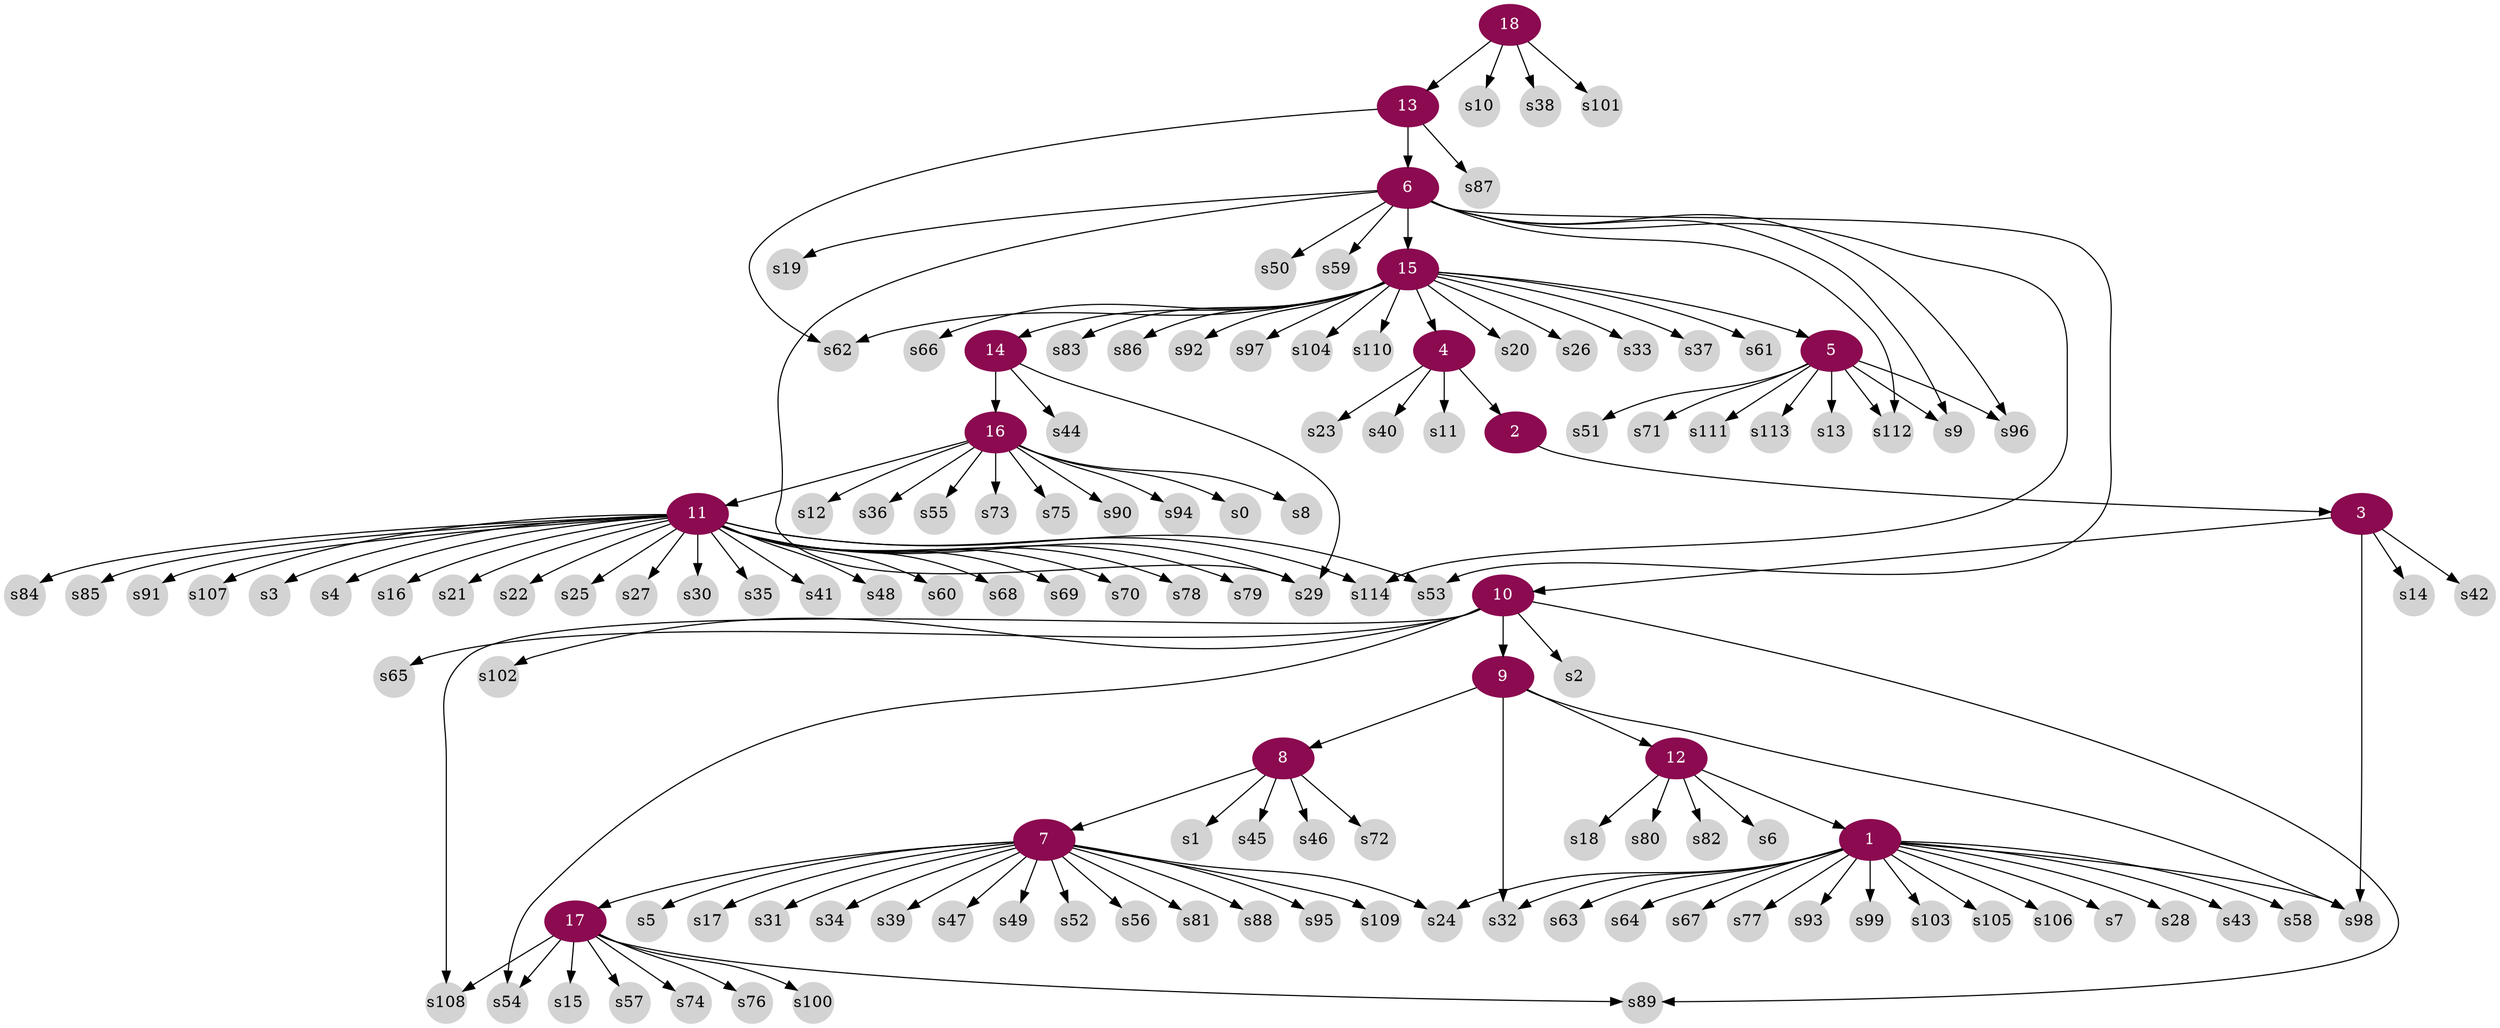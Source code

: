 digraph g{
node [color=deeppink4, style=filled, fontcolor=white];	
12 -> 1;
4 -> 2;
2 -> 3;
15 -> 4;
15 -> 5;
13 -> 6;
8 -> 7;
9 -> 8;
10 -> 9;
3 -> 10;
16 -> 11;
9 -> 12;
18 -> 13;
15 -> 14;
6 -> 15;
14 -> 16;
7 -> 17;
node [color=lightgrey, style=filled, fontcolor=black, shape=circle, fixedsize=true];  
1 -> s7;
1 -> s24;
1 -> s28;
1 -> s32;
1 -> s43;
1 -> s58;
1 -> s63;
1 -> s64;
1 -> s67;
1 -> s77;
1 -> s93;
1 -> s98;
1 -> s99;
1 -> s103;
1 -> s105;
1 -> s106;
3 -> s14;
3 -> s42;
3 -> s98;
4 -> s11;
4 -> s23;
4 -> s40;
5 -> s9;
5 -> s13;
5 -> s51;
5 -> s71;
5 -> s96;
5 -> s111;
5 -> s112;
5 -> s113;
6 -> s9;
6 -> s19;
6 -> s29;
6 -> s50;
6 -> s53;
6 -> s59;
6 -> s96;
6 -> s112;
6 -> s114;
7 -> s5;
7 -> s17;
7 -> s24;
7 -> s31;
7 -> s34;
7 -> s39;
7 -> s47;
7 -> s49;
7 -> s52;
7 -> s56;
7 -> s81;
7 -> s88;
7 -> s95;
7 -> s109;
8 -> s1;
8 -> s45;
8 -> s46;
8 -> s72;
9 -> s32;
9 -> s98;
10 -> s2;
10 -> s54;
10 -> s65;
10 -> s89;
10 -> s102;
10 -> s108;
11 -> s3;
11 -> s4;
11 -> s16;
11 -> s21;
11 -> s22;
11 -> s25;
11 -> s27;
11 -> s29;
11 -> s30;
11 -> s35;
11 -> s41;
11 -> s48;
11 -> s53;
11 -> s60;
11 -> s68;
11 -> s69;
11 -> s70;
11 -> s78;
11 -> s79;
11 -> s84;
11 -> s85;
11 -> s91;
11 -> s107;
11 -> s114;
12 -> s6;
12 -> s18;
12 -> s80;
12 -> s82;
13 -> s62;
13 -> s87;
14 -> s29;
14 -> s44;
15 -> s20;
15 -> s26;
15 -> s33;
15 -> s37;
15 -> s61;
15 -> s62;
15 -> s66;
15 -> s83;
15 -> s86;
15 -> s92;
15 -> s97;
15 -> s104;
15 -> s110;
16 -> s0;
16 -> s8;
16 -> s12;
16 -> s36;
16 -> s55;
16 -> s73;
16 -> s75;
16 -> s90;
16 -> s94;
17 -> s15;
17 -> s54;
17 -> s57;
17 -> s74;
17 -> s76;
17 -> s89;
17 -> s100;
17 -> s108;
18 -> s10;
18 -> s38;
18 -> s101;
}
